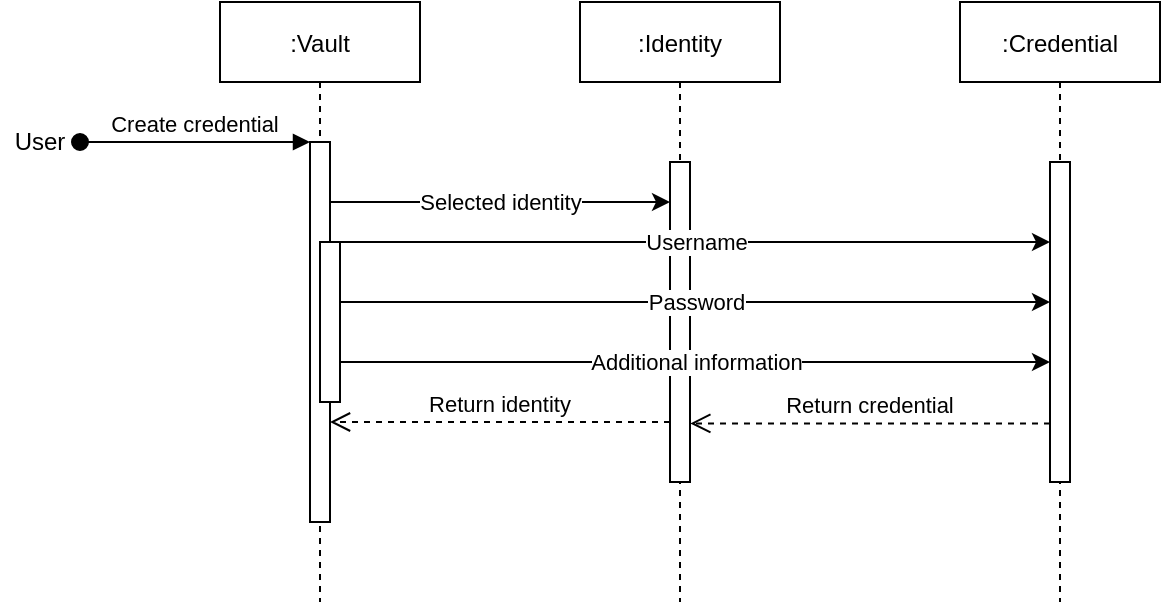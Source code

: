 <mxfile version="13.9.9" type="device" pages="2"><diagram id="kgpKYQtTHZ0yAKxKKP6v" name="Creating a credential"><mxGraphModel dx="1086" dy="806" grid="1" gridSize="10" guides="1" tooltips="1" connect="1" arrows="1" fold="1" page="1" pageScale="1" pageWidth="850" pageHeight="1100" math="0" shadow="0"><root><mxCell id="0"/><mxCell id="1" parent="0"/><mxCell id="3nuBFxr9cyL0pnOWT2aG-1" value=":Vault" style="shape=umlLifeline;perimeter=lifelinePerimeter;container=1;collapsible=0;recursiveResize=0;rounded=0;shadow=0;strokeWidth=1;" parent="1" vertex="1"><mxGeometry x="245" y="140" width="100" height="300" as="geometry"/></mxCell><mxCell id="3nuBFxr9cyL0pnOWT2aG-2" value="" style="points=[];perimeter=orthogonalPerimeter;rounded=0;shadow=0;strokeWidth=1;" parent="3nuBFxr9cyL0pnOWT2aG-1" vertex="1"><mxGeometry x="45" y="70" width="10" height="190" as="geometry"/></mxCell><mxCell id="3nuBFxr9cyL0pnOWT2aG-4" value="" style="points=[];perimeter=orthogonalPerimeter;rounded=0;shadow=0;strokeWidth=1;" parent="3nuBFxr9cyL0pnOWT2aG-1" vertex="1"><mxGeometry x="50" y="120" width="10" height="80" as="geometry"/></mxCell><mxCell id="3nuBFxr9cyL0pnOWT2aG-5" value=":Identity" style="shape=umlLifeline;perimeter=lifelinePerimeter;container=1;collapsible=0;recursiveResize=0;rounded=0;shadow=0;strokeWidth=1;" parent="1" vertex="1"><mxGeometry x="425" y="140" width="100" height="300" as="geometry"/></mxCell><mxCell id="3nuBFxr9cyL0pnOWT2aG-6" value="" style="points=[];perimeter=orthogonalPerimeter;rounded=0;shadow=0;strokeWidth=1;" parent="3nuBFxr9cyL0pnOWT2aG-5" vertex="1"><mxGeometry x="45" y="80" width="10" height="160" as="geometry"/></mxCell><mxCell id="3nuBFxr9cyL0pnOWT2aG-7" value="Return credential" style="verticalAlign=bottom;endArrow=open;dashed=1;endSize=8;shadow=0;strokeWidth=1;entryX=1.014;entryY=0.817;entryDx=0;entryDy=0;entryPerimeter=0;" parent="1" source="yu3FzxxaiAelqPGIAceR-2" target="3nuBFxr9cyL0pnOWT2aG-6" edge="1"><mxGeometry relative="1" as="geometry"><mxPoint x="490" y="351" as="targetPoint"/></mxGeometry></mxCell><mxCell id="yu3FzxxaiAelqPGIAceR-1" value=":Credential" style="shape=umlLifeline;perimeter=lifelinePerimeter;container=1;collapsible=0;recursiveResize=0;rounded=0;shadow=0;strokeWidth=1;" parent="1" vertex="1"><mxGeometry x="615" y="140" width="100" height="300" as="geometry"/></mxCell><mxCell id="yu3FzxxaiAelqPGIAceR-2" value="" style="points=[];perimeter=orthogonalPerimeter;rounded=0;shadow=0;strokeWidth=1;" parent="yu3FzxxaiAelqPGIAceR-1" vertex="1"><mxGeometry x="45" y="80" width="10" height="160" as="geometry"/></mxCell><mxCell id="yu3FzxxaiAelqPGIAceR-12" value="User" style="text;html=1;strokeColor=none;fillColor=none;align=center;verticalAlign=middle;whiteSpace=wrap;rounded=0;" parent="1" vertex="1"><mxGeometry x="135" y="200" width="40" height="20" as="geometry"/></mxCell><mxCell id="3nuBFxr9cyL0pnOWT2aG-3" value="Create credential" style="verticalAlign=bottom;startArrow=oval;endArrow=block;startSize=8;shadow=0;strokeWidth=1;" parent="1" source="yu3FzxxaiAelqPGIAceR-12" target="3nuBFxr9cyL0pnOWT2aG-2" edge="1"><mxGeometry relative="1" as="geometry"><mxPoint x="230" y="210" as="sourcePoint"/></mxGeometry></mxCell><mxCell id="yu3FzxxaiAelqPGIAceR-16" value="Username" style="edgeStyle=orthogonalEdgeStyle;rounded=0;orthogonalLoop=1;jettySize=auto;html=1;" parent="1" source="3nuBFxr9cyL0pnOWT2aG-4" target="yu3FzxxaiAelqPGIAceR-2" edge="1"><mxGeometry relative="1" as="geometry"><Array as="points"><mxPoint x="600" y="260"/><mxPoint x="600" y="260"/></Array></mxGeometry></mxCell><mxCell id="yu3FzxxaiAelqPGIAceR-20" value="Selected identity" style="edgeStyle=orthogonalEdgeStyle;rounded=0;orthogonalLoop=1;jettySize=auto;html=1;" parent="1" source="3nuBFxr9cyL0pnOWT2aG-2" target="3nuBFxr9cyL0pnOWT2aG-6" edge="1"><mxGeometry relative="1" as="geometry"><Array as="points"><mxPoint x="440" y="240"/><mxPoint x="440" y="240"/></Array></mxGeometry></mxCell><mxCell id="z7BL_08QxwxVb488YSXl-1" value="Password" style="edgeStyle=orthogonalEdgeStyle;rounded=0;orthogonalLoop=1;jettySize=auto;html=1;" parent="1" source="3nuBFxr9cyL0pnOWT2aG-4" target="yu3FzxxaiAelqPGIAceR-2" edge="1"><mxGeometry relative="1" as="geometry"><mxPoint x="480" y="300" as="sourcePoint"/><mxPoint x="670" y="310" as="targetPoint"/><Array as="points"><mxPoint x="610" y="290"/><mxPoint x="610" y="290"/></Array></mxGeometry></mxCell><mxCell id="z7BL_08QxwxVb488YSXl-4" value="Additional information" style="edgeStyle=orthogonalEdgeStyle;rounded=0;orthogonalLoop=1;jettySize=auto;html=1;" parent="1" source="3nuBFxr9cyL0pnOWT2aG-4" target="yu3FzxxaiAelqPGIAceR-2" edge="1"><mxGeometry relative="1" as="geometry"><mxPoint x="495" y="350.0" as="sourcePoint"/><mxPoint x="655" y="350" as="targetPoint"/><Array as="points"><mxPoint x="580" y="320"/><mxPoint x="580" y="320"/></Array></mxGeometry></mxCell><mxCell id="3nuBFxr9cyL0pnOWT2aG-10" value="Return identity" style="verticalAlign=bottom;endArrow=open;dashed=1;endSize=8;shadow=0;strokeWidth=1;" parent="1" source="3nuBFxr9cyL0pnOWT2aG-6" target="3nuBFxr9cyL0pnOWT2aG-2" edge="1"><mxGeometry relative="1" as="geometry"><mxPoint x="365" y="317" as="targetPoint"/><Array as="points"><mxPoint x="440" y="350"/></Array></mxGeometry></mxCell></root></mxGraphModel></diagram><diagram id="pIaIYTKEFdPTifj1O9AH" name="Creating an identity"><mxGraphModel dx="1086" dy="806" grid="1" gridSize="10" guides="1" tooltips="1" connect="1" arrows="1" fold="1" page="1" pageScale="1" pageWidth="827" pageHeight="1169" math="0" shadow="0"><root><mxCell id="mZlgxCX_ovvzm7U5i-T5-0"/><mxCell id="mZlgxCX_ovvzm7U5i-T5-1" parent="mZlgxCX_ovvzm7U5i-T5-0"/><mxCell id="4rrmmiHdbiy0Q3A0eU0S-0" value=":Vault" style="shape=umlLifeline;perimeter=lifelinePerimeter;container=1;collapsible=0;recursiveResize=0;rounded=0;shadow=0;strokeWidth=1;" vertex="1" parent="mZlgxCX_ovvzm7U5i-T5-1"><mxGeometry x="245" y="140" width="100" height="300" as="geometry"/></mxCell><mxCell id="4rrmmiHdbiy0Q3A0eU0S-1" value="" style="points=[];perimeter=orthogonalPerimeter;rounded=0;shadow=0;strokeWidth=1;" vertex="1" parent="4rrmmiHdbiy0Q3A0eU0S-0"><mxGeometry x="45" y="70" width="10" height="190" as="geometry"/></mxCell><mxCell id="4rrmmiHdbiy0Q3A0eU0S-2" value="" style="points=[];perimeter=orthogonalPerimeter;rounded=0;shadow=0;strokeWidth=1;" vertex="1" parent="4rrmmiHdbiy0Q3A0eU0S-0"><mxGeometry x="50" y="120" width="10" height="80" as="geometry"/></mxCell><mxCell id="4rrmmiHdbiy0Q3A0eU0S-3" value=":Identity" style="shape=umlLifeline;perimeter=lifelinePerimeter;container=1;collapsible=0;recursiveResize=0;rounded=0;shadow=0;strokeWidth=1;" vertex="1" parent="mZlgxCX_ovvzm7U5i-T5-1"><mxGeometry x="425" y="140" width="100" height="300" as="geometry"/></mxCell><mxCell id="4rrmmiHdbiy0Q3A0eU0S-4" value="" style="points=[];perimeter=orthogonalPerimeter;rounded=0;shadow=0;strokeWidth=1;" vertex="1" parent="4rrmmiHdbiy0Q3A0eU0S-3"><mxGeometry x="45" y="80" width="10" height="160" as="geometry"/></mxCell><mxCell id="4rrmmiHdbiy0Q3A0eU0S-8" value="User" style="text;html=1;strokeColor=none;fillColor=none;align=center;verticalAlign=middle;whiteSpace=wrap;rounded=0;" vertex="1" parent="mZlgxCX_ovvzm7U5i-T5-1"><mxGeometry x="135" y="200" width="40" height="20" as="geometry"/></mxCell><mxCell id="4rrmmiHdbiy0Q3A0eU0S-9" value="Create identity" style="verticalAlign=bottom;startArrow=oval;endArrow=block;startSize=8;shadow=0;strokeWidth=1;" edge="1" parent="mZlgxCX_ovvzm7U5i-T5-1" source="4rrmmiHdbiy0Q3A0eU0S-8" target="4rrmmiHdbiy0Q3A0eU0S-1"><mxGeometry relative="1" as="geometry"><mxPoint x="230" y="210" as="sourcePoint"/></mxGeometry></mxCell><mxCell id="4rrmmiHdbiy0Q3A0eU0S-10" value="Email" style="edgeStyle=orthogonalEdgeStyle;rounded=0;orthogonalLoop=1;jettySize=auto;html=1;" edge="1" parent="mZlgxCX_ovvzm7U5i-T5-1" source="4rrmmiHdbiy0Q3A0eU0S-2" target="4rrmmiHdbiy0Q3A0eU0S-4"><mxGeometry relative="1" as="geometry"><Array as="points"><mxPoint x="460" y="260"/><mxPoint x="460" y="260"/></Array><mxPoint x="471" y="260" as="targetPoint"/></mxGeometry></mxCell><mxCell id="4rrmmiHdbiy0Q3A0eU0S-11" value="Identity name" style="edgeStyle=orthogonalEdgeStyle;rounded=0;orthogonalLoop=1;jettySize=auto;html=1;" edge="1" parent="mZlgxCX_ovvzm7U5i-T5-1" source="4rrmmiHdbiy0Q3A0eU0S-1" target="4rrmmiHdbiy0Q3A0eU0S-4"><mxGeometry relative="1" as="geometry"><Array as="points"><mxPoint x="440" y="240"/><mxPoint x="440" y="240"/></Array></mxGeometry></mxCell><mxCell id="4rrmmiHdbiy0Q3A0eU0S-12" value="Usage" style="edgeStyle=orthogonalEdgeStyle;rounded=0;orthogonalLoop=1;jettySize=auto;html=1;" edge="1" parent="mZlgxCX_ovvzm7U5i-T5-1" source="4rrmmiHdbiy0Q3A0eU0S-2" target="4rrmmiHdbiy0Q3A0eU0S-4"><mxGeometry relative="1" as="geometry"><mxPoint x="480" y="300" as="sourcePoint"/><mxPoint x="670" y="310" as="targetPoint"/><Array as="points"><mxPoint x="410" y="280"/><mxPoint x="410" y="280"/></Array></mxGeometry></mxCell><mxCell id="4rrmmiHdbiy0Q3A0eU0S-14" value="Return identity" style="verticalAlign=bottom;endArrow=open;dashed=1;endSize=8;shadow=0;strokeWidth=1;" edge="1" parent="mZlgxCX_ovvzm7U5i-T5-1" source="4rrmmiHdbiy0Q3A0eU0S-4" target="4rrmmiHdbiy0Q3A0eU0S-1"><mxGeometry relative="1" as="geometry"><mxPoint x="365" y="317" as="targetPoint"/><Array as="points"><mxPoint x="440" y="350"/></Array></mxGeometry></mxCell></root></mxGraphModel></diagram></mxfile>